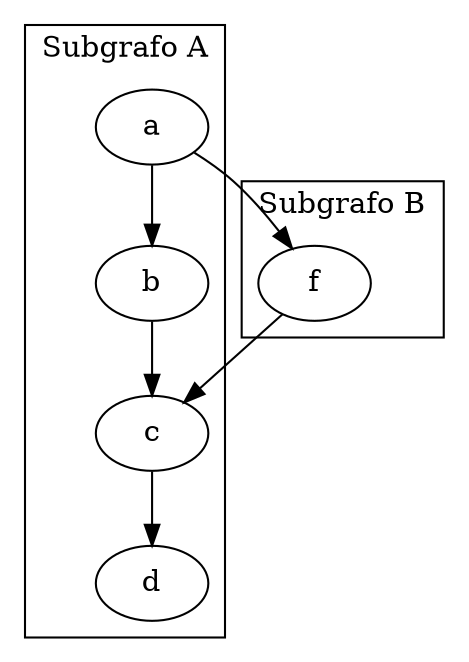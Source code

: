 digraph { 
		subgraph cluster_0 {
			label="Subgrafo A";
			a -> b;
			b -> c;
			c -> d;
		}
		
		subgraph cluster_1 {
			label="Subgrafo B";
			a -> f;
			f -> c;
		}
	}
